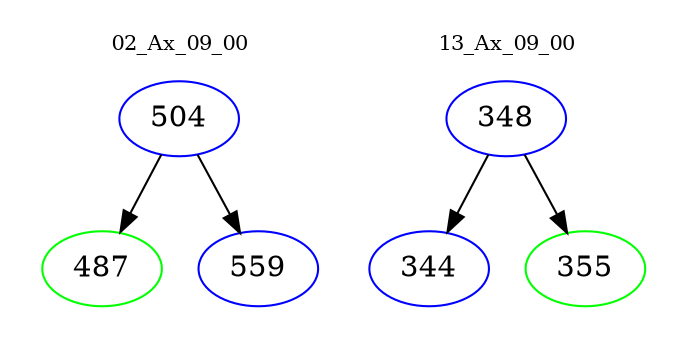digraph{
subgraph cluster_0 {
color = white
label = "02_Ax_09_00";
fontsize=10;
T0_504 [label="504", color="blue"]
T0_504 -> T0_487 [color="black"]
T0_487 [label="487", color="green"]
T0_504 -> T0_559 [color="black"]
T0_559 [label="559", color="blue"]
}
subgraph cluster_1 {
color = white
label = "13_Ax_09_00";
fontsize=10;
T1_348 [label="348", color="blue"]
T1_348 -> T1_344 [color="black"]
T1_344 [label="344", color="blue"]
T1_348 -> T1_355 [color="black"]
T1_355 [label="355", color="green"]
}
}
